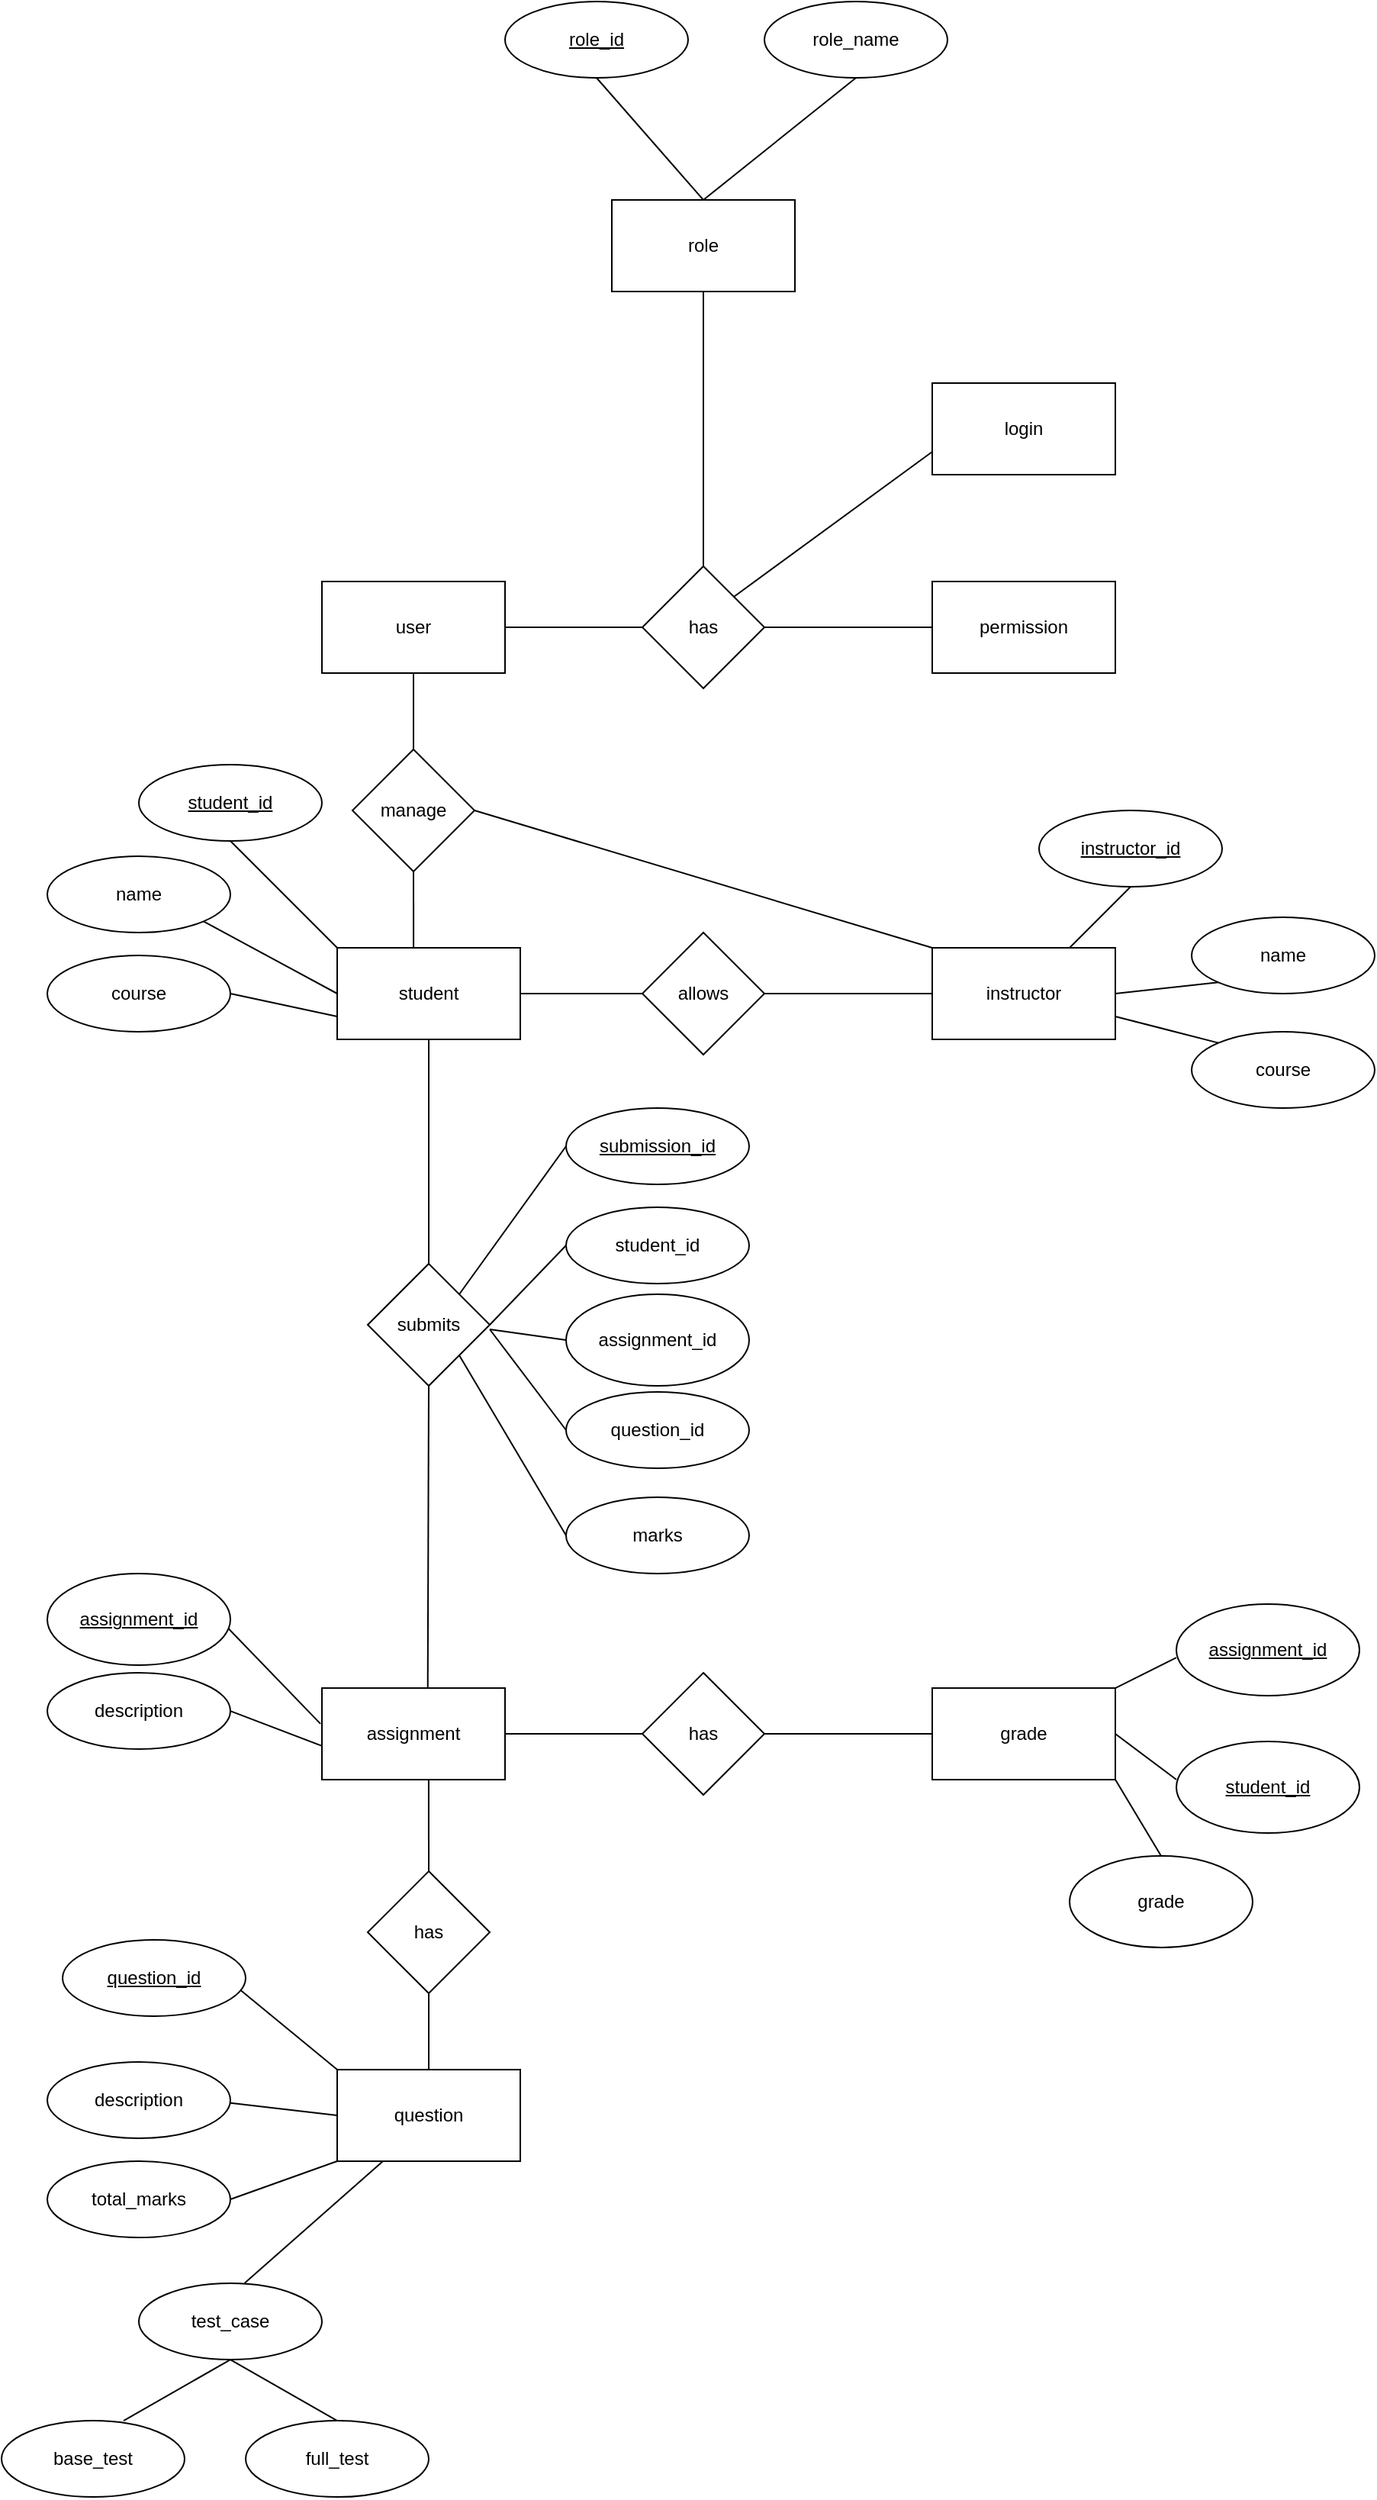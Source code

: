 <mxfile>
    <diagram id="NE1bDaD3GzVnl_Yuja-W" name="Page-1">
        <mxGraphModel dx="1627" dy="1675" grid="1" gridSize="10" guides="1" tooltips="1" connect="1" arrows="1" fold="1" page="1" pageScale="1" pageWidth="850" pageHeight="1100" background="none" math="0" shadow="0">
            <root>
                <mxCell id="0"/>
                <mxCell id="1" parent="0"/>
                <mxCell id="2" value="student" style="rounded=0;whiteSpace=wrap;html=1;" parent="1" vertex="1">
                    <mxGeometry x="210" y="160" width="120" height="60" as="geometry"/>
                </mxCell>
                <mxCell id="5" value="grade" style="rounded=0;whiteSpace=wrap;html=1;" parent="1" vertex="1">
                    <mxGeometry x="600" y="645.03" width="120" height="60" as="geometry"/>
                </mxCell>
                <mxCell id="468" style="edgeStyle=none;rounded=0;orthogonalLoop=1;jettySize=auto;html=1;exitX=0.25;exitY=1;exitDx=0;exitDy=0;entryX=0.578;entryY=-0.004;entryDx=0;entryDy=0;entryPerimeter=0;endArrow=none;endFill=0;" parent="1" source="6" target="463" edge="1">
                    <mxGeometry relative="1" as="geometry"/>
                </mxCell>
                <mxCell id="469" style="edgeStyle=none;rounded=0;orthogonalLoop=1;jettySize=auto;html=1;exitX=0;exitY=0;exitDx=0;exitDy=0;entryX=0.955;entryY=0.724;entryDx=0;entryDy=0;entryPerimeter=0;endArrow=none;endFill=0;" parent="1" source="6" edge="1">
                    <mxGeometry relative="1" as="geometry">
                        <mxPoint x="144.6" y="841.23" as="targetPoint"/>
                    </mxGeometry>
                </mxCell>
                <mxCell id="470" style="edgeStyle=none;rounded=0;orthogonalLoop=1;jettySize=auto;html=1;exitX=0;exitY=0.5;exitDx=0;exitDy=0;endArrow=none;endFill=0;" parent="1" source="6" edge="1">
                    <mxGeometry relative="1" as="geometry">
                        <mxPoint x="137.894" y="916.595" as="targetPoint"/>
                    </mxGeometry>
                </mxCell>
                <mxCell id="471" style="edgeStyle=none;rounded=0;orthogonalLoop=1;jettySize=auto;html=1;exitX=0;exitY=1;exitDx=0;exitDy=0;entryX=1;entryY=0.5;entryDx=0;entryDy=0;endArrow=none;endFill=0;" parent="1" source="6" edge="1">
                    <mxGeometry relative="1" as="geometry">
                        <mxPoint x="140" y="980.03" as="targetPoint"/>
                    </mxGeometry>
                </mxCell>
                <mxCell id="6" value="question" style="rounded=0;whiteSpace=wrap;html=1;" parent="1" vertex="1">
                    <mxGeometry x="210" y="895.03" width="120" height="60" as="geometry"/>
                </mxCell>
                <mxCell id="7" value="assignment" style="rounded=0;whiteSpace=wrap;html=1;" parent="1" vertex="1">
                    <mxGeometry x="200" y="645.03" width="120" height="60" as="geometry"/>
                </mxCell>
                <mxCell id="8" value="instructor" style="rounded=0;whiteSpace=wrap;html=1;" parent="1" vertex="1">
                    <mxGeometry x="600" y="160" width="120" height="60" as="geometry"/>
                </mxCell>
                <mxCell id="12" style="rounded=0;orthogonalLoop=1;jettySize=auto;html=1;exitX=0.5;exitY=1;exitDx=0;exitDy=0;entryX=0;entryY=0;entryDx=0;entryDy=0;endArrow=none;endFill=0;" parent="1" source="9" target="2" edge="1">
                    <mxGeometry relative="1" as="geometry"/>
                </mxCell>
                <mxCell id="9" value="&lt;u&gt;student_id&lt;/u&gt;" style="ellipse;whiteSpace=wrap;html=1;" parent="1" vertex="1">
                    <mxGeometry x="80" y="40" width="120" height="50" as="geometry"/>
                </mxCell>
                <mxCell id="13" style="rounded=0;orthogonalLoop=1;jettySize=auto;html=1;exitX=1;exitY=1;exitDx=0;exitDy=0;entryX=0;entryY=0.5;entryDx=0;entryDy=0;endArrow=none;endFill=0;" parent="1" source="10" target="2" edge="1">
                    <mxGeometry relative="1" as="geometry"/>
                </mxCell>
                <mxCell id="10" value="name" style="ellipse;whiteSpace=wrap;html=1;" parent="1" vertex="1">
                    <mxGeometry x="20" y="100" width="120" height="50" as="geometry"/>
                </mxCell>
                <mxCell id="14" style="rounded=0;orthogonalLoop=1;jettySize=auto;html=1;exitX=1;exitY=0.5;exitDx=0;exitDy=0;entryX=0;entryY=0.75;entryDx=0;entryDy=0;endArrow=none;endFill=0;" parent="1" source="11" target="2" edge="1">
                    <mxGeometry relative="1" as="geometry"/>
                </mxCell>
                <mxCell id="11" value="course" style="ellipse;whiteSpace=wrap;html=1;" parent="1" vertex="1">
                    <mxGeometry x="20" y="165" width="120" height="50" as="geometry"/>
                </mxCell>
                <mxCell id="441" style="edgeStyle=none;rounded=0;orthogonalLoop=1;jettySize=auto;html=1;exitX=0;exitY=0;exitDx=0;exitDy=0;entryX=1;entryY=0.75;entryDx=0;entryDy=0;endArrow=none;endFill=0;" parent="1" source="15" target="8" edge="1">
                    <mxGeometry relative="1" as="geometry"/>
                </mxCell>
                <mxCell id="15" value="course" style="ellipse;whiteSpace=wrap;html=1;" parent="1" vertex="1">
                    <mxGeometry x="770" y="215" width="120" height="50" as="geometry"/>
                </mxCell>
                <mxCell id="440" style="edgeStyle=none;rounded=0;orthogonalLoop=1;jettySize=auto;html=1;exitX=0;exitY=1;exitDx=0;exitDy=0;entryX=1;entryY=0.5;entryDx=0;entryDy=0;endArrow=none;endFill=0;" parent="1" source="16" target="8" edge="1">
                    <mxGeometry relative="1" as="geometry"/>
                </mxCell>
                <mxCell id="16" value="name" style="ellipse;whiteSpace=wrap;html=1;" parent="1" vertex="1">
                    <mxGeometry x="770" y="140" width="120" height="50" as="geometry"/>
                </mxCell>
                <mxCell id="439" style="edgeStyle=none;rounded=0;orthogonalLoop=1;jettySize=auto;html=1;exitX=0.5;exitY=1;exitDx=0;exitDy=0;entryX=0.75;entryY=0;entryDx=0;entryDy=0;endArrow=none;endFill=0;" parent="1" source="17" target="8" edge="1">
                    <mxGeometry relative="1" as="geometry"/>
                </mxCell>
                <mxCell id="17" value="&lt;u&gt;instructor_id&lt;/u&gt;" style="ellipse;whiteSpace=wrap;html=1;" parent="1" vertex="1">
                    <mxGeometry x="670" y="70" width="120" height="50" as="geometry"/>
                </mxCell>
                <mxCell id="443" style="edgeStyle=none;rounded=0;orthogonalLoop=1;jettySize=auto;html=1;exitX=1;exitY=0.5;exitDx=0;exitDy=0;entryX=0;entryY=0.5;entryDx=0;entryDy=0;endArrow=none;endFill=0;" parent="1" source="442" target="8" edge="1">
                    <mxGeometry relative="1" as="geometry"/>
                </mxCell>
                <mxCell id="444" style="edgeStyle=none;rounded=0;orthogonalLoop=1;jettySize=auto;html=1;exitX=0;exitY=0.5;exitDx=0;exitDy=0;entryX=1;entryY=0.5;entryDx=0;entryDy=0;endArrow=none;endFill=0;" parent="1" source="442" target="2" edge="1">
                    <mxGeometry relative="1" as="geometry"/>
                </mxCell>
                <mxCell id="442" value="allows" style="rhombus;whiteSpace=wrap;html=1;" parent="1" vertex="1">
                    <mxGeometry x="410" y="150" width="80" height="80" as="geometry"/>
                </mxCell>
                <mxCell id="447" style="edgeStyle=none;rounded=0;orthogonalLoop=1;jettySize=auto;html=1;exitX=0.5;exitY=0;exitDx=0;exitDy=0;entryX=0.5;entryY=1;entryDx=0;entryDy=0;endArrow=none;endFill=0;" parent="1" source="445" target="2" edge="1">
                    <mxGeometry relative="1" as="geometry"/>
                </mxCell>
                <mxCell id="448" style="edgeStyle=none;rounded=0;orthogonalLoop=1;jettySize=auto;html=1;exitX=0.5;exitY=1;exitDx=0;exitDy=0;entryX=0.578;entryY=0.003;entryDx=0;entryDy=0;entryPerimeter=0;endArrow=none;endFill=0;" parent="1" source="445" target="7" edge="1">
                    <mxGeometry relative="1" as="geometry"/>
                </mxCell>
                <mxCell id="445" value="submits" style="rhombus;whiteSpace=wrap;html=1;" parent="1" vertex="1">
                    <mxGeometry x="230" y="367" width="80" height="80" as="geometry"/>
                </mxCell>
                <mxCell id="449" style="edgeStyle=none;rounded=0;orthogonalLoop=1;jettySize=auto;html=1;exitX=0.5;exitY=0;exitDx=0;exitDy=0;entryX=0.583;entryY=1;entryDx=0;entryDy=0;entryPerimeter=0;endArrow=none;endFill=0;" parent="1" source="446" target="7" edge="1">
                    <mxGeometry relative="1" as="geometry"/>
                </mxCell>
                <mxCell id="450" style="edgeStyle=none;rounded=0;orthogonalLoop=1;jettySize=auto;html=1;exitX=0.5;exitY=1;exitDx=0;exitDy=0;entryX=0.5;entryY=0;entryDx=0;entryDy=0;endArrow=none;endFill=0;" parent="1" source="446" target="6" edge="1">
                    <mxGeometry relative="1" as="geometry"/>
                </mxCell>
                <mxCell id="446" value="has" style="rhombus;whiteSpace=wrap;html=1;" parent="1" vertex="1">
                    <mxGeometry x="230" y="765.03" width="80" height="80" as="geometry"/>
                </mxCell>
                <mxCell id="453" style="edgeStyle=none;rounded=0;orthogonalLoop=1;jettySize=auto;html=1;exitX=1;exitY=0.5;exitDx=0;exitDy=0;entryX=0;entryY=0.5;entryDx=0;entryDy=0;endArrow=none;endFill=0;" parent="1" source="452" target="5" edge="1">
                    <mxGeometry relative="1" as="geometry"/>
                </mxCell>
                <mxCell id="454" style="edgeStyle=none;rounded=0;orthogonalLoop=1;jettySize=auto;html=1;exitX=0;exitY=0.5;exitDx=0;exitDy=0;entryX=1;entryY=0.5;entryDx=0;entryDy=0;endArrow=none;endFill=0;" parent="1" source="452" target="7" edge="1">
                    <mxGeometry relative="1" as="geometry"/>
                </mxCell>
                <mxCell id="452" value="has" style="rhombus;whiteSpace=wrap;html=1;" parent="1" vertex="1">
                    <mxGeometry x="410" y="635.03" width="80" height="80" as="geometry"/>
                </mxCell>
                <mxCell id="459" style="edgeStyle=none;rounded=0;orthogonalLoop=1;jettySize=auto;html=1;exitX=1;exitY=0.5;exitDx=0;exitDy=0;entryX=-0.002;entryY=0.63;entryDx=0;entryDy=0;entryPerimeter=0;endArrow=none;endFill=0;" parent="1" target="7" edge="1">
                    <mxGeometry relative="1" as="geometry">
                        <mxPoint x="140" y="660.03" as="sourcePoint"/>
                    </mxGeometry>
                </mxCell>
                <mxCell id="456" value="description" style="ellipse;whiteSpace=wrap;html=1;" parent="1" vertex="1">
                    <mxGeometry x="20" y="635.03" width="120" height="50" as="geometry"/>
                </mxCell>
                <mxCell id="458" style="edgeStyle=none;rounded=0;orthogonalLoop=1;jettySize=auto;html=1;exitX=1;exitY=1;exitDx=0;exitDy=0;entryX=-0.008;entryY=0.39;entryDx=0;entryDy=0;entryPerimeter=0;endArrow=none;endFill=0;" parent="1" target="7" edge="1">
                    <mxGeometry relative="1" as="geometry">
                        <mxPoint x="132.9" y="600.004" as="sourcePoint"/>
                    </mxGeometry>
                </mxCell>
                <mxCell id="457" value="&lt;u&gt;assignment_id&lt;/u&gt;" style="ellipse;whiteSpace=wrap;html=1;" parent="1" vertex="1">
                    <mxGeometry x="20" y="570" width="120" height="60" as="geometry"/>
                </mxCell>
                <mxCell id="460" value="total_marks" style="ellipse;whiteSpace=wrap;html=1;" parent="1" vertex="1">
                    <mxGeometry x="20" y="955.03" width="120" height="50" as="geometry"/>
                </mxCell>
                <mxCell id="461" value="description" style="ellipse;whiteSpace=wrap;html=1;" parent="1" vertex="1">
                    <mxGeometry x="20" y="890" width="120" height="50" as="geometry"/>
                </mxCell>
                <mxCell id="462" value="&lt;u&gt;question_id&lt;/u&gt;" style="ellipse;whiteSpace=wrap;html=1;" parent="1" vertex="1">
                    <mxGeometry x="30" y="810" width="120" height="50" as="geometry"/>
                </mxCell>
                <mxCell id="466" style="edgeStyle=none;rounded=0;orthogonalLoop=1;jettySize=auto;html=1;exitX=0.5;exitY=1;exitDx=0;exitDy=0;entryX=0.5;entryY=0;entryDx=0;entryDy=0;endArrow=none;endFill=0;" parent="1" source="463" edge="1">
                    <mxGeometry relative="1" as="geometry">
                        <mxPoint x="70" y="1125.03" as="targetPoint"/>
                    </mxGeometry>
                </mxCell>
                <mxCell id="467" style="edgeStyle=none;rounded=0;orthogonalLoop=1;jettySize=auto;html=1;exitX=0.5;exitY=1;exitDx=0;exitDy=0;entryX=0.5;entryY=0;entryDx=0;entryDy=0;endArrow=none;endFill=0;" parent="1" source="463" target="464" edge="1">
                    <mxGeometry relative="1" as="geometry"/>
                </mxCell>
                <mxCell id="463" value="test_case" style="ellipse;whiteSpace=wrap;html=1;" parent="1" vertex="1">
                    <mxGeometry x="80" y="1035.03" width="120" height="50" as="geometry"/>
                </mxCell>
                <mxCell id="464" value="full_test" style="ellipse;whiteSpace=wrap;html=1;" parent="1" vertex="1">
                    <mxGeometry x="150" y="1125.03" width="120" height="50" as="geometry"/>
                </mxCell>
                <mxCell id="465" value="base_test" style="ellipse;whiteSpace=wrap;html=1;" parent="1" vertex="1">
                    <mxGeometry x="-10" y="1125.03" width="120" height="50" as="geometry"/>
                </mxCell>
                <mxCell id="474" style="edgeStyle=none;rounded=0;orthogonalLoop=1;jettySize=auto;html=1;exitX=0;exitY=0.5;exitDx=0;exitDy=0;entryX=1;entryY=0;entryDx=0;entryDy=0;endArrow=none;endFill=0;" parent="1" target="5" edge="1">
                    <mxGeometry relative="1" as="geometry">
                        <mxPoint x="760" y="625.03" as="sourcePoint"/>
                    </mxGeometry>
                </mxCell>
                <mxCell id="472" value="&lt;u&gt;assignment_id&lt;/u&gt;" style="ellipse;whiteSpace=wrap;html=1;" parent="1" vertex="1">
                    <mxGeometry x="760" y="590" width="120" height="60" as="geometry"/>
                </mxCell>
                <mxCell id="475" style="edgeStyle=none;rounded=0;orthogonalLoop=1;jettySize=auto;html=1;exitX=0;exitY=0.5;exitDx=0;exitDy=0;entryX=1;entryY=0.5;entryDx=0;entryDy=0;endArrow=none;endFill=0;" parent="1" target="5" edge="1">
                    <mxGeometry relative="1" as="geometry">
                        <mxPoint x="760" y="705.03" as="sourcePoint"/>
                    </mxGeometry>
                </mxCell>
                <mxCell id="473" value="&lt;u&gt;student_id&lt;/u&gt;" style="ellipse;whiteSpace=wrap;html=1;" parent="1" vertex="1">
                    <mxGeometry x="760" y="680" width="120" height="60" as="geometry"/>
                </mxCell>
                <mxCell id="478" style="edgeStyle=none;rounded=0;orthogonalLoop=1;jettySize=auto;html=1;exitX=0.5;exitY=1;exitDx=0;exitDy=0;entryX=0.5;entryY=0;entryDx=0;entryDy=0;endArrow=none;endFill=0;" parent="1" source="476" target="477" edge="1">
                    <mxGeometry relative="1" as="geometry"/>
                </mxCell>
                <mxCell id="476" value="user" style="rounded=0;whiteSpace=wrap;html=1;" parent="1" vertex="1">
                    <mxGeometry x="200" y="-80" width="120" height="60" as="geometry"/>
                </mxCell>
                <mxCell id="479" style="edgeStyle=none;rounded=0;orthogonalLoop=1;jettySize=auto;html=1;exitX=0.5;exitY=1;exitDx=0;exitDy=0;entryX=0.417;entryY=0;entryDx=0;entryDy=0;entryPerimeter=0;endArrow=none;endFill=0;" parent="1" source="477" target="2" edge="1">
                    <mxGeometry relative="1" as="geometry"/>
                </mxCell>
                <mxCell id="482" style="edgeStyle=none;rounded=0;orthogonalLoop=1;jettySize=auto;html=1;exitX=1;exitY=0.5;exitDx=0;exitDy=0;entryX=0;entryY=0;entryDx=0;entryDy=0;endArrow=none;endFill=0;" parent="1" source="477" target="8" edge="1">
                    <mxGeometry relative="1" as="geometry"/>
                </mxCell>
                <mxCell id="477" value="manage" style="rhombus;whiteSpace=wrap;html=1;" parent="1" vertex="1">
                    <mxGeometry x="220" y="30" width="80" height="80" as="geometry"/>
                </mxCell>
                <mxCell id="485" style="edgeStyle=none;rounded=0;orthogonalLoop=1;jettySize=auto;html=1;exitX=0;exitY=0.5;exitDx=0;exitDy=0;entryX=1;entryY=0.5;entryDx=0;entryDy=0;endArrow=none;endFill=0;" parent="1" source="483" target="476" edge="1">
                    <mxGeometry relative="1" as="geometry"/>
                </mxCell>
                <mxCell id="486" style="edgeStyle=none;rounded=0;orthogonalLoop=1;jettySize=auto;html=1;exitX=1;exitY=0.5;exitDx=0;exitDy=0;entryX=0;entryY=0.5;entryDx=0;entryDy=0;endArrow=none;endFill=0;" parent="1" source="483" target="484" edge="1">
                    <mxGeometry relative="1" as="geometry"/>
                </mxCell>
                <mxCell id="489" style="edgeStyle=none;rounded=0;orthogonalLoop=1;jettySize=auto;html=1;exitX=0.5;exitY=0;exitDx=0;exitDy=0;entryX=0.5;entryY=1;entryDx=0;entryDy=0;endArrow=none;endFill=0;" parent="1" source="483" target="487" edge="1">
                    <mxGeometry relative="1" as="geometry"/>
                </mxCell>
                <mxCell id="490" style="edgeStyle=none;rounded=0;orthogonalLoop=1;jettySize=auto;html=1;exitX=1;exitY=0;exitDx=0;exitDy=0;entryX=0;entryY=0.75;entryDx=0;entryDy=0;endArrow=none;endFill=0;" parent="1" source="483" target="488" edge="1">
                    <mxGeometry relative="1" as="geometry"/>
                </mxCell>
                <mxCell id="483" value="has" style="rhombus;whiteSpace=wrap;html=1;" parent="1" vertex="1">
                    <mxGeometry x="410" y="-90" width="80" height="80" as="geometry"/>
                </mxCell>
                <mxCell id="484" value="permission" style="rounded=0;whiteSpace=wrap;html=1;" parent="1" vertex="1">
                    <mxGeometry x="600" y="-80" width="120" height="60" as="geometry"/>
                </mxCell>
                <mxCell id="493" style="edgeStyle=none;rounded=0;orthogonalLoop=1;jettySize=auto;html=1;exitX=0.5;exitY=0;exitDx=0;exitDy=0;entryX=0.5;entryY=1;entryDx=0;entryDy=0;endArrow=none;endFill=0;" parent="1" source="487" target="492" edge="1">
                    <mxGeometry relative="1" as="geometry"/>
                </mxCell>
                <mxCell id="494" style="edgeStyle=none;rounded=0;orthogonalLoop=1;jettySize=auto;html=1;exitX=0.5;exitY=0;exitDx=0;exitDy=0;entryX=0.5;entryY=1;entryDx=0;entryDy=0;endArrow=none;endFill=0;" parent="1" source="487" target="491" edge="1">
                    <mxGeometry relative="1" as="geometry"/>
                </mxCell>
                <mxCell id="487" value="role" style="rounded=0;whiteSpace=wrap;html=1;" parent="1" vertex="1">
                    <mxGeometry x="390" y="-330" width="120" height="60" as="geometry"/>
                </mxCell>
                <mxCell id="488" value="login" style="rounded=0;whiteSpace=wrap;html=1;" parent="1" vertex="1">
                    <mxGeometry x="600" y="-210" width="120" height="60" as="geometry"/>
                </mxCell>
                <mxCell id="491" value="role_name" style="ellipse;whiteSpace=wrap;html=1;" parent="1" vertex="1">
                    <mxGeometry x="490" y="-460" width="120" height="50" as="geometry"/>
                </mxCell>
                <mxCell id="492" value="&lt;u&gt;role_id&lt;/u&gt;" style="ellipse;whiteSpace=wrap;html=1;" parent="1" vertex="1">
                    <mxGeometry x="320" y="-460" width="120" height="50" as="geometry"/>
                </mxCell>
                <mxCell id="498" style="edgeStyle=none;rounded=0;orthogonalLoop=1;jettySize=auto;html=1;exitX=0.5;exitY=0;exitDx=0;exitDy=0;entryX=1;entryY=1;entryDx=0;entryDy=0;endArrow=none;endFill=0;" parent="1" source="497" target="5" edge="1">
                    <mxGeometry relative="1" as="geometry"/>
                </mxCell>
                <mxCell id="497" value="grade" style="ellipse;whiteSpace=wrap;html=1;" parent="1" vertex="1">
                    <mxGeometry x="690" y="755.03" width="120" height="60" as="geometry"/>
                </mxCell>
                <mxCell id="504" style="edgeStyle=none;rounded=0;orthogonalLoop=1;jettySize=auto;html=1;exitX=0;exitY=0.5;exitDx=0;exitDy=0;entryX=1;entryY=0;entryDx=0;entryDy=0;endArrow=none;endFill=0;" parent="1" source="499" target="445" edge="1">
                    <mxGeometry relative="1" as="geometry"/>
                </mxCell>
                <mxCell id="499" value="&lt;u&gt;submission_id&lt;/u&gt;" style="ellipse;whiteSpace=wrap;html=1;" parent="1" vertex="1">
                    <mxGeometry x="360" y="265" width="120" height="50" as="geometry"/>
                </mxCell>
                <mxCell id="505" style="edgeStyle=none;rounded=0;orthogonalLoop=1;jettySize=auto;html=1;exitX=0;exitY=0.5;exitDx=0;exitDy=0;entryX=1;entryY=0.5;entryDx=0;entryDy=0;endArrow=none;endFill=0;" parent="1" source="500" target="445" edge="1">
                    <mxGeometry relative="1" as="geometry"/>
                </mxCell>
                <mxCell id="500" value="student_id" style="ellipse;whiteSpace=wrap;html=1;" parent="1" vertex="1">
                    <mxGeometry x="360" y="330" width="120" height="50" as="geometry"/>
                </mxCell>
                <mxCell id="507" style="edgeStyle=none;rounded=0;orthogonalLoop=1;jettySize=auto;html=1;exitX=0;exitY=0.5;exitDx=0;exitDy=0;endArrow=none;endFill=0;" parent="1" source="501" edge="1">
                    <mxGeometry relative="1" as="geometry">
                        <mxPoint x="310" y="410" as="targetPoint"/>
                    </mxGeometry>
                </mxCell>
                <mxCell id="501" value="question_id" style="ellipse;whiteSpace=wrap;html=1;" parent="1" vertex="1">
                    <mxGeometry x="360" y="451" width="120" height="50" as="geometry"/>
                </mxCell>
                <mxCell id="506" style="edgeStyle=none;rounded=0;orthogonalLoop=1;jettySize=auto;html=1;exitX=0;exitY=0.5;exitDx=0;exitDy=0;endArrow=none;endFill=0;" parent="1" source="502" edge="1">
                    <mxGeometry relative="1" as="geometry">
                        <mxPoint x="310" y="410" as="targetPoint"/>
                    </mxGeometry>
                </mxCell>
                <mxCell id="502" value="assignment_id" style="ellipse;whiteSpace=wrap;html=1;" parent="1" vertex="1">
                    <mxGeometry x="360" y="387" width="120" height="60" as="geometry"/>
                </mxCell>
                <mxCell id="508" style="edgeStyle=none;rounded=0;orthogonalLoop=1;jettySize=auto;html=1;exitX=0;exitY=0.5;exitDx=0;exitDy=0;entryX=1;entryY=1;entryDx=0;entryDy=0;endArrow=none;endFill=0;" parent="1" source="503" target="445" edge="1">
                    <mxGeometry relative="1" as="geometry"/>
                </mxCell>
                <mxCell id="503" value="marks" style="ellipse;whiteSpace=wrap;html=1;" parent="1" vertex="1">
                    <mxGeometry x="360" y="520" width="120" height="50" as="geometry"/>
                </mxCell>
            </root>
        </mxGraphModel>
    </diagram>
</mxfile>